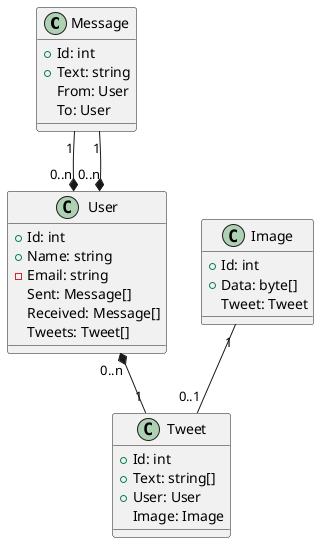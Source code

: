 @startuml

'efcore namespace EtAlii.Generators.EntityFrameworkCore.NoBaseEntity.Tests
'efcore dbcontext SimpleEntityModelNoBaseEntityDbContextBase
'efcore interface ISimpleEntityModelNoBaseEntityDbContext

'efcore map 'From' 'Sent'
Message "1" --* "0..n" User

'efcore map 'To' 'Received'
Message "1" --* "0..n" User

'efcore map 'Tweets' 'User'
User "0..n" *-- "1" Tweet

'efcore map 'Tweet' 'Image'
Image "1" -- "0..1" Tweet

'efcore map 'Users'
class User
{
    +Id: int
    +Name: string
    -Email: string
    Sent: Message[]
    Received: Message[]
    Tweets: Tweet[]
}

'efcore map 'Messages'
class Message {
    +Id: int
    +Text: string
    From: User
    To: User
}

'efcore map 'Tweets'
class Tweet{
+Id: int
+Text: string[]
+User: User
Image: Image
}

'efcore map 'Images'
class Image{
+Id: int
+Data: byte[]
Tweet: Tweet
}

'note left of User::Email
'The email address of the user
'end note

@enduml
